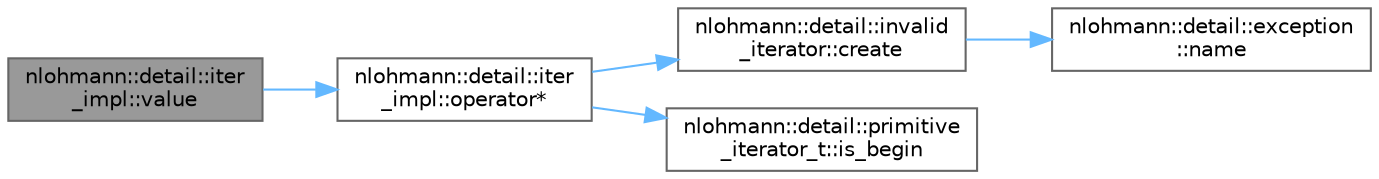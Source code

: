 digraph "nlohmann::detail::iter_impl::value"
{
 // LATEX_PDF_SIZE
  bgcolor="transparent";
  edge [fontname=Helvetica,fontsize=10,labelfontname=Helvetica,labelfontsize=10];
  node [fontname=Helvetica,fontsize=10,shape=box,height=0.2,width=0.4];
  rankdir="LR";
  Node1 [label="nlohmann::detail::iter\l_impl::value",height=0.2,width=0.4,color="gray40", fillcolor="grey60", style="filled", fontcolor="black",tooltip="return the value of an iterator"];
  Node1 -> Node2 [color="steelblue1",style="solid"];
  Node2 [label="nlohmann::detail::iter\l_impl::operator*",height=0.2,width=0.4,color="grey40", fillcolor="white", style="filled",URL="$a02011.html#a5ca57856d9bba54a5fc51cee891de827",tooltip="return a reference to the value pointed to by the iterator"];
  Node2 -> Node3 [color="steelblue1",style="solid"];
  Node3 [label="nlohmann::detail::invalid\l_iterator::create",height=0.2,width=0.4,color="grey40", fillcolor="white", style="filled",URL="$a01567.html#a4e849260a3caa1b288c7e619130c6c09",tooltip=" "];
  Node3 -> Node4 [color="steelblue1",style="solid"];
  Node4 [label="nlohmann::detail::exception\l::name",height=0.2,width=0.4,color="grey40", fillcolor="white", style="filled",URL="$a01559.html#abf41a7e9178356314082284e6cfea278",tooltip=" "];
  Node2 -> Node5 [color="steelblue1",style="solid"];
  Node5 [label="nlohmann::detail::primitive\l_iterator_t::is_begin",height=0.2,width=0.4,color="grey40", fillcolor="white", style="filled",URL="$a02003.html#a8d1a7d46b3fcd06edd034f04ededb5e4",tooltip="return whether the iterator can be dereferenced"];
}
